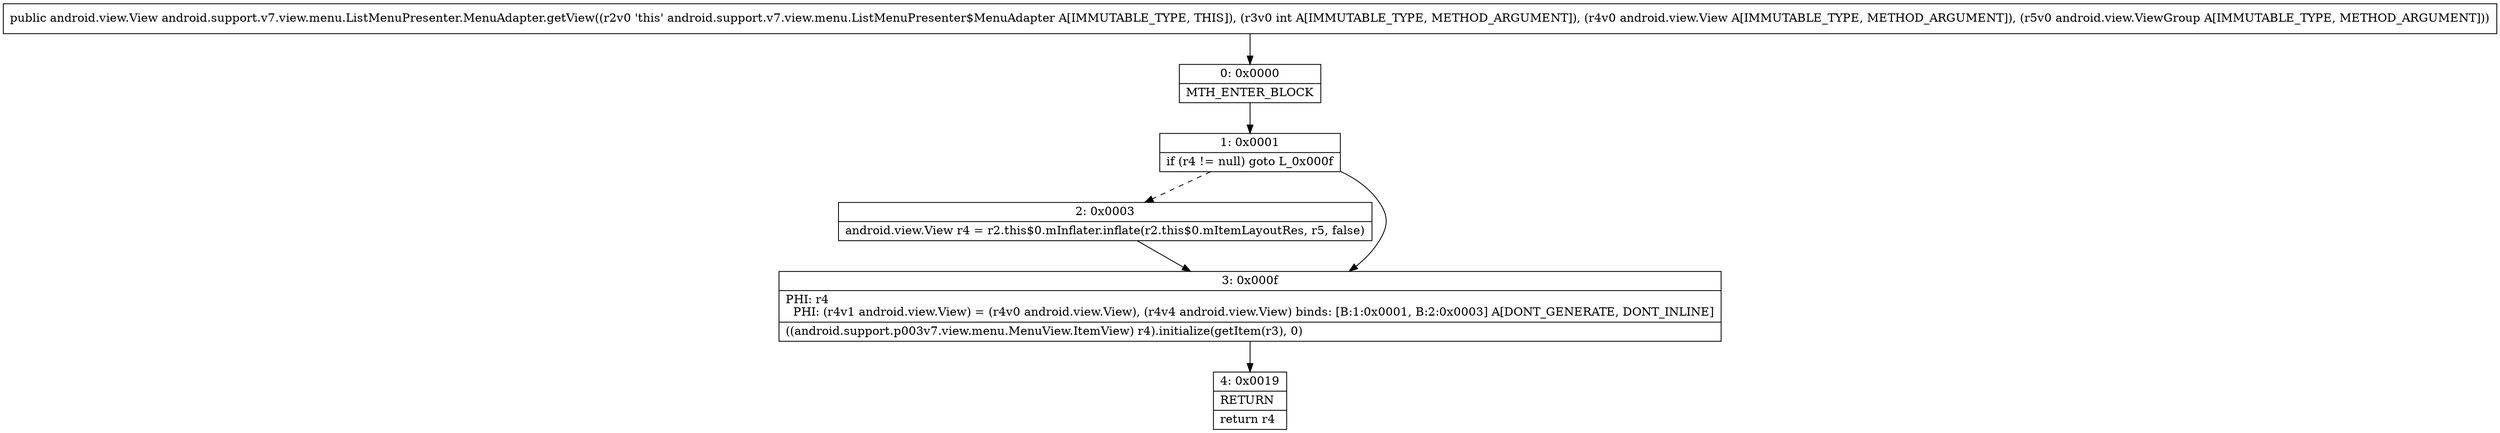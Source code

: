digraph "CFG forandroid.support.v7.view.menu.ListMenuPresenter.MenuAdapter.getView(ILandroid\/view\/View;Landroid\/view\/ViewGroup;)Landroid\/view\/View;" {
Node_0 [shape=record,label="{0\:\ 0x0000|MTH_ENTER_BLOCK\l}"];
Node_1 [shape=record,label="{1\:\ 0x0001|if (r4 != null) goto L_0x000f\l}"];
Node_2 [shape=record,label="{2\:\ 0x0003|android.view.View r4 = r2.this$0.mInflater.inflate(r2.this$0.mItemLayoutRes, r5, false)\l}"];
Node_3 [shape=record,label="{3\:\ 0x000f|PHI: r4 \l  PHI: (r4v1 android.view.View) = (r4v0 android.view.View), (r4v4 android.view.View) binds: [B:1:0x0001, B:2:0x0003] A[DONT_GENERATE, DONT_INLINE]\l|((android.support.p003v7.view.menu.MenuView.ItemView) r4).initialize(getItem(r3), 0)\l}"];
Node_4 [shape=record,label="{4\:\ 0x0019|RETURN\l|return r4\l}"];
MethodNode[shape=record,label="{public android.view.View android.support.v7.view.menu.ListMenuPresenter.MenuAdapter.getView((r2v0 'this' android.support.v7.view.menu.ListMenuPresenter$MenuAdapter A[IMMUTABLE_TYPE, THIS]), (r3v0 int A[IMMUTABLE_TYPE, METHOD_ARGUMENT]), (r4v0 android.view.View A[IMMUTABLE_TYPE, METHOD_ARGUMENT]), (r5v0 android.view.ViewGroup A[IMMUTABLE_TYPE, METHOD_ARGUMENT])) }"];
MethodNode -> Node_0;
Node_0 -> Node_1;
Node_1 -> Node_2[style=dashed];
Node_1 -> Node_3;
Node_2 -> Node_3;
Node_3 -> Node_4;
}

